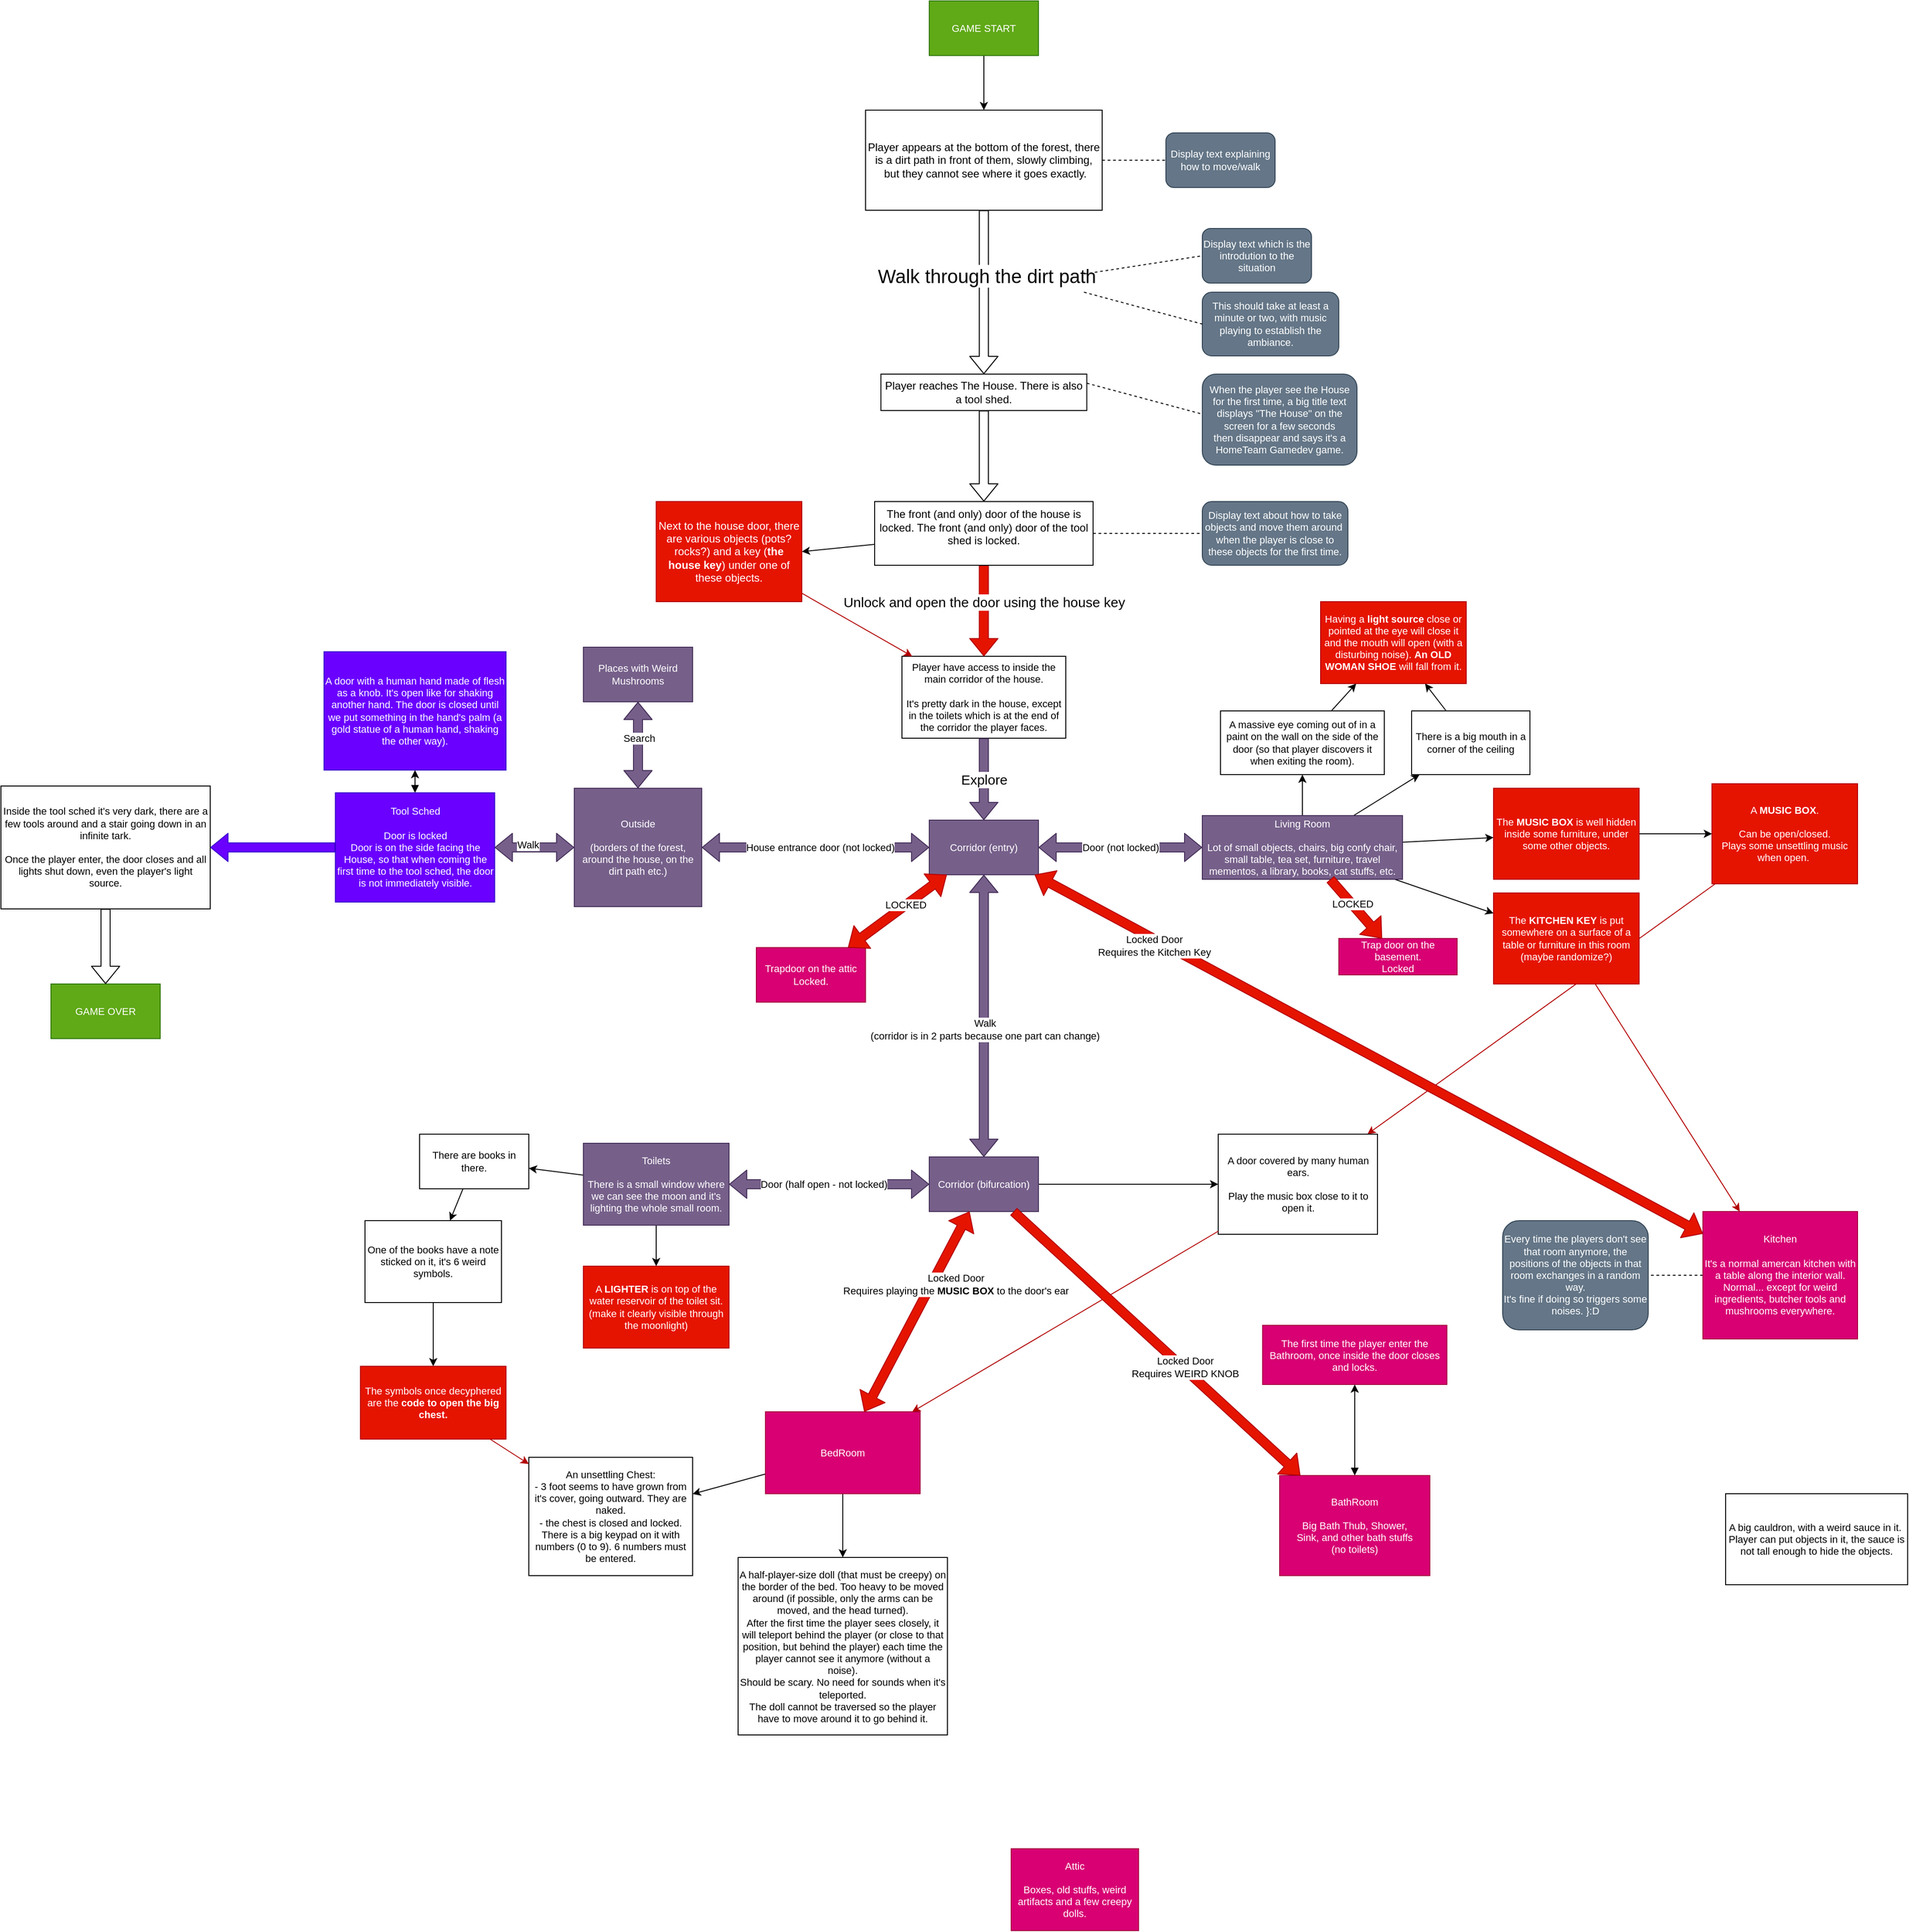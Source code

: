 <mxfile>
    <diagram id="uI9hO-N1rfZND0lMfROh" name="Page-1">
        <mxGraphModel dx="2568" dy="1800" grid="1" gridSize="10" guides="1" tooltips="1" connect="1" arrows="1" fold="1" page="1" pageScale="1" pageWidth="850" pageHeight="1100" math="0" shadow="0">
            <root>
                <mxCell id="0"/>
                <mxCell id="1" parent="0"/>
                <mxCell id="102" style="edgeStyle=none;html=1;fontSize=11;fillColor=#e51400;strokeColor=#B20000;" edge="1" parent="1" source="27" target="28">
                    <mxGeometry relative="1" as="geometry"/>
                </mxCell>
                <mxCell id="2" value="Player appears at the bottom of the forest, there is a dirt path in front of them, slowly climbing,&lt;br&gt;&amp;nbsp;but they cannot see where it goes exactly." style="rounded=0;whiteSpace=wrap;html=1;" vertex="1" parent="1">
                    <mxGeometry x="230.01" y="-110" width="260" height="110" as="geometry"/>
                </mxCell>
                <mxCell id="3" value="" style="shape=flexArrow;endArrow=classic;html=1;" edge="1" parent="1" source="2" target="4">
                    <mxGeometry width="50" height="50" relative="1" as="geometry">
                        <mxPoint x="389.99" y="410" as="sourcePoint"/>
                        <mxPoint x="439.99" y="360" as="targetPoint"/>
                    </mxGeometry>
                </mxCell>
                <mxCell id="5" value="Walk through the dirt path" style="edgeLabel;html=1;align=center;verticalAlign=middle;resizable=0;points=[];fontSize=21;" vertex="1" connectable="0" parent="3">
                    <mxGeometry x="-0.199" y="3" relative="1" as="geometry">
                        <mxPoint as="offset"/>
                    </mxGeometry>
                </mxCell>
                <mxCell id="4" value="Player reaches The House. There is also a tool shed.&lt;br&gt;" style="rounded=0;whiteSpace=wrap;html=1;" vertex="1" parent="1">
                    <mxGeometry x="246.88" y="180" width="226.25" height="40" as="geometry"/>
                </mxCell>
                <mxCell id="8" value="Display text which is the introdution to the situation" style="rounded=1;whiteSpace=wrap;html=1;fontSize=11;fillColor=#647687;fontColor=#ffffff;strokeColor=#314354;" vertex="1" parent="1">
                    <mxGeometry x="600" y="20" width="120" height="60" as="geometry"/>
                </mxCell>
                <mxCell id="9" value="" style="endArrow=none;dashed=1;html=1;fontSize=11;entryX=0;entryY=0.5;entryDx=0;entryDy=0;" edge="1" parent="1" target="8">
                    <mxGeometry width="50" height="50" relative="1" as="geometry">
                        <mxPoint x="470" y="70" as="sourcePoint"/>
                        <mxPoint x="530" y="70" as="targetPoint"/>
                    </mxGeometry>
                </mxCell>
                <mxCell id="10" value="Display text explaining how to move/walk" style="rounded=1;whiteSpace=wrap;html=1;fontSize=11;fillColor=#647687;fontColor=#ffffff;strokeColor=#314354;" vertex="1" parent="1">
                    <mxGeometry x="560" y="-85" width="120" height="60" as="geometry"/>
                </mxCell>
                <mxCell id="11" value="" style="endArrow=none;dashed=1;html=1;fontSize=11;entryX=0;entryY=0.5;entryDx=0;entryDy=0;exitX=1;exitY=0.5;exitDx=0;exitDy=0;" edge="1" parent="1" source="2" target="10">
                    <mxGeometry width="50" height="50" relative="1" as="geometry">
                        <mxPoint x="420" y="190" as="sourcePoint"/>
                        <mxPoint x="470" y="140" as="targetPoint"/>
                    </mxGeometry>
                </mxCell>
                <mxCell id="12" value="This should take at least a minute or two, with music playing to establish the ambiance." style="rounded=1;whiteSpace=wrap;html=1;fontSize=11;fillColor=#647687;fontColor=#ffffff;strokeColor=#314354;" vertex="1" parent="1">
                    <mxGeometry x="600" y="90" width="150" height="70" as="geometry"/>
                </mxCell>
                <mxCell id="13" value="" style="endArrow=none;dashed=1;html=1;fontSize=11;entryX=0;entryY=0.5;entryDx=0;entryDy=0;" edge="1" parent="1" target="12">
                    <mxGeometry width="50" height="50" relative="1" as="geometry">
                        <mxPoint x="470" y="90" as="sourcePoint"/>
                        <mxPoint x="470" y="250" as="targetPoint"/>
                    </mxGeometry>
                </mxCell>
                <mxCell id="14" value="Display text about how to take objects and move them around&amp;nbsp; when the player is close to these objects for the first time." style="rounded=1;whiteSpace=wrap;html=1;fontSize=11;fillColor=#647687;fontColor=#ffffff;strokeColor=#314354;" vertex="1" parent="1">
                    <mxGeometry x="600" y="320" width="160" height="70" as="geometry"/>
                </mxCell>
                <mxCell id="15" value="" style="endArrow=none;dashed=1;html=1;fontSize=11;exitX=1;exitY=0.5;exitDx=0;exitDy=0;entryX=0;entryY=0.5;entryDx=0;entryDy=0;" edge="1" parent="1" source="57" target="14">
                    <mxGeometry width="50" height="50" relative="1" as="geometry">
                        <mxPoint x="460" y="420" as="sourcePoint"/>
                        <mxPoint x="510" y="370" as="targetPoint"/>
                    </mxGeometry>
                </mxCell>
                <mxCell id="17" value="Player have access to inside the main corridor of the house.&lt;br&gt;&lt;br&gt;It's pretty dark in the house, except in the toilets which is at the end of the corridor the player faces." style="rounded=0;whiteSpace=wrap;html=1;fontSize=11;" vertex="1" parent="1">
                    <mxGeometry x="270" y="490" width="180" height="90" as="geometry"/>
                </mxCell>
                <mxCell id="18" value="&lt;font style=&quot;font-size: 15px&quot;&gt;Unlock and open the door using the house key&lt;/font&gt;" style="shape=flexArrow;endArrow=classic;html=1;fontSize=11;entryX=0.5;entryY=0;entryDx=0;entryDy=0;exitX=0.5;exitY=1;exitDx=0;exitDy=0;fillColor=#e51400;strokeColor=#B20000;" edge="1" parent="1" source="57" target="17">
                    <mxGeometry x="-0.2" width="50" height="50" relative="1" as="geometry">
                        <mxPoint x="420" y="550" as="sourcePoint"/>
                        <mxPoint x="470" y="500" as="targetPoint"/>
                        <mxPoint as="offset"/>
                    </mxGeometry>
                </mxCell>
                <mxCell id="21" value="An unsettling Chest:&lt;br&gt;- 3 foot seems to have grown from it's cover, going outward. They are naked.&lt;br&gt;- the chest is closed and locked. There is a big keypad on it with numbers (0 to 9). 6 numbers must be entered." style="rounded=0;whiteSpace=wrap;html=1;fontSize=11;" vertex="1" parent="1">
                    <mxGeometry x="-140" y="1370" width="180" height="130" as="geometry"/>
                </mxCell>
                <mxCell id="77" style="edgeStyle=none;html=1;fontSize=11;" edge="1" parent="1" source="22" target="76">
                    <mxGeometry relative="1" as="geometry"/>
                </mxCell>
                <mxCell id="22" value="A massive eye coming out of in a paint on the wall on the side of the door (so that player discovers it when exiting the room)." style="rounded=0;whiteSpace=wrap;html=1;fontSize=11;" vertex="1" parent="1">
                    <mxGeometry x="620" y="550" width="180" height="70" as="geometry"/>
                </mxCell>
                <mxCell id="23" value="A half-player-size doll (that must be creepy) on the border of the bed. Too heavy to be moved around (if possible, only the arms can be moved, and the head turned).&lt;br&gt;After the first time the player sees closely, it will teleport behind the player (or close to that position, but behind the player) each time the player cannot see it anymore (without a noise).&lt;br&gt;Should be scary. No need for sounds when it's teleported.&lt;br&gt;The doll cannot be traversed so the player have to move around it to go behind it." style="rounded=0;whiteSpace=wrap;html=1;fontSize=11;" vertex="1" parent="1">
                    <mxGeometry x="90" y="1480" width="230" height="195" as="geometry"/>
                </mxCell>
                <mxCell id="26" value="A big cauldron, with a weird sauce in it.&amp;nbsp;&lt;br&gt;Player can put objects in it, the sauce is not tall enough to hide the objects." style="rounded=0;whiteSpace=wrap;html=1;fontSize=11;" vertex="1" parent="1">
                    <mxGeometry x="1175" y="1410" width="200" height="100" as="geometry"/>
                </mxCell>
                <mxCell id="27" value="A &lt;b&gt;MUSIC BOX&lt;/b&gt;. &lt;br&gt;&lt;br&gt;Can be open/closed.&lt;br&gt;Plays some unsettling music when open.&amp;nbsp;" style="rounded=0;whiteSpace=wrap;html=1;fontSize=11;fillColor=#e51400;fontColor=#ffffff;strokeColor=#B20000;" vertex="1" parent="1">
                    <mxGeometry x="1160" y="630" width="160" height="110" as="geometry"/>
                </mxCell>
                <mxCell id="28" value="A door covered by many human ears.&lt;br&gt;&lt;br&gt;Play the music box close to it to open it." style="rounded=0;whiteSpace=wrap;html=1;fontSize=11;" vertex="1" parent="1">
                    <mxGeometry x="617.5" y="1015" width="175" height="110" as="geometry"/>
                </mxCell>
                <mxCell id="62" style="edgeStyle=none;html=1;fontSize=11;" edge="1" parent="1" source="29" target="22">
                    <mxGeometry relative="1" as="geometry"/>
                </mxCell>
                <mxCell id="64" style="edgeStyle=none;html=1;fontSize=11;" edge="1" parent="1" source="29" target="63">
                    <mxGeometry relative="1" as="geometry"/>
                </mxCell>
                <mxCell id="80" style="edgeStyle=none;html=1;fontSize=11;" edge="1" parent="1" source="29" target="79">
                    <mxGeometry relative="1" as="geometry"/>
                </mxCell>
                <mxCell id="101" style="edgeStyle=none;html=1;fontSize=11;" edge="1" parent="1" source="29" target="100">
                    <mxGeometry relative="1" as="geometry"/>
                </mxCell>
                <mxCell id="29" value="Living Room&lt;br&gt;&lt;br&gt;Lot of small objects, chairs, big confy chair, small table, tea set, furniture, travel mementos, a library, books, cat stuffs, etc." style="whiteSpace=wrap;html=1;fontSize=11;fillColor=#76608a;fontColor=#ffffff;strokeColor=#432D57;" vertex="1" parent="1">
                    <mxGeometry x="600" y="665" width="220" height="70" as="geometry"/>
                </mxCell>
                <mxCell id="66" style="edgeStyle=none;html=1;entryX=0.5;entryY=0;entryDx=0;entryDy=0;fontSize=11;" edge="1" parent="1" source="30" target="65">
                    <mxGeometry relative="1" as="geometry"/>
                </mxCell>
                <mxCell id="111" style="edgeStyle=none;html=1;fontSize=11;" edge="1" parent="1" source="30" target="110">
                    <mxGeometry relative="1" as="geometry"/>
                </mxCell>
                <mxCell id="30" value="Toilets&lt;br&gt;&lt;br&gt;There is a small window where we can see the moon and it's lighting the whole small room." style="whiteSpace=wrap;html=1;fontSize=11;fillColor=#76608a;fontColor=#ffffff;strokeColor=#432D57;" vertex="1" parent="1">
                    <mxGeometry x="-80" y="1025" width="160" height="90" as="geometry"/>
                </mxCell>
                <mxCell id="31" value="Corridor (entry)" style="whiteSpace=wrap;html=1;fontSize=11;fillColor=#76608a;fontColor=#ffffff;strokeColor=#432D57;" vertex="1" parent="1">
                    <mxGeometry x="300" y="670" width="120" height="60" as="geometry"/>
                </mxCell>
                <mxCell id="88" style="edgeStyle=none;html=1;entryX=0;entryY=0.5;entryDx=0;entryDy=0;fontSize=11;" edge="1" parent="1" source="32" target="28">
                    <mxGeometry relative="1" as="geometry"/>
                </mxCell>
                <mxCell id="32" value="Corridor (bifurcation)" style="whiteSpace=wrap;html=1;fontSize=11;fillColor=#76608a;fontColor=#ffffff;strokeColor=#432D57;" vertex="1" parent="1">
                    <mxGeometry x="300" y="1040" width="120" height="60" as="geometry"/>
                </mxCell>
                <mxCell id="33" value="&lt;font style=&quot;font-size: 15px&quot;&gt;Explore&lt;/font&gt;" style="shape=flexArrow;endArrow=classic;html=1;fontSize=11;entryX=0.5;entryY=0;entryDx=0;entryDy=0;exitX=0.5;exitY=1;exitDx=0;exitDy=0;fillColor=#76608a;strokeColor=#432D57;" edge="1" parent="1" source="17" target="31">
                    <mxGeometry width="50" height="50" relative="1" as="geometry">
                        <mxPoint x="510" y="630" as="sourcePoint"/>
                        <mxPoint x="360" y="660" as="targetPoint"/>
                    </mxGeometry>
                </mxCell>
                <mxCell id="36" value="" style="shape=flexArrow;endArrow=classic;startArrow=classic;html=1;fontSize=11;entryX=0.5;entryY=1;entryDx=0;entryDy=0;exitX=0.5;exitY=0;exitDx=0;exitDy=0;fillColor=#76608a;strokeColor=#432D57;" edge="1" parent="1" source="32" target="31">
                    <mxGeometry width="100" height="100" relative="1" as="geometry">
                        <mxPoint x="140" y="860" as="sourcePoint"/>
                        <mxPoint x="240" y="760" as="targetPoint"/>
                    </mxGeometry>
                </mxCell>
                <mxCell id="50" value="Walk&lt;br&gt;(corridor is in 2 parts because one part can change)" style="edgeLabel;html=1;align=center;verticalAlign=middle;resizable=0;points=[];fontSize=11;" vertex="1" connectable="0" parent="36">
                    <mxGeometry x="-0.094" y="-1" relative="1" as="geometry">
                        <mxPoint as="offset"/>
                    </mxGeometry>
                </mxCell>
                <mxCell id="37" value="Outside&lt;br&gt;&lt;br&gt;(borders of the forest, around the house, on the dirt path etc.)" style="whiteSpace=wrap;html=1;fontSize=11;fillColor=#76608a;fontColor=#ffffff;strokeColor=#432D57;" vertex="1" parent="1">
                    <mxGeometry x="-90" y="635" width="140" height="130" as="geometry"/>
                </mxCell>
                <mxCell id="38" value="" style="shape=flexArrow;endArrow=classic;startArrow=classic;html=1;fontSize=11;entryX=0;entryY=0.5;entryDx=0;entryDy=0;exitX=1;exitY=0.5;exitDx=0;exitDy=0;fillColor=#76608a;strokeColor=#432D57;" edge="1" parent="1" source="37" target="31">
                    <mxGeometry width="100" height="100" relative="1" as="geometry">
                        <mxPoint x="160" y="750" as="sourcePoint"/>
                        <mxPoint x="240" y="660" as="targetPoint"/>
                    </mxGeometry>
                </mxCell>
                <mxCell id="41" value="House entrance door (not locked)" style="edgeLabel;html=1;align=center;verticalAlign=middle;resizable=0;points=[];fontSize=11;" vertex="1" connectable="0" parent="38">
                    <mxGeometry x="-0.13" relative="1" as="geometry">
                        <mxPoint x="21" as="offset"/>
                    </mxGeometry>
                </mxCell>
                <mxCell id="39" value="" style="shape=flexArrow;endArrow=classic;startArrow=classic;html=1;fontSize=11;exitX=0;exitY=0.5;exitDx=0;exitDy=0;fillColor=#76608a;strokeColor=#432D57;" edge="1" parent="1" source="29">
                    <mxGeometry width="100" height="100" relative="1" as="geometry">
                        <mxPoint x="340" y="760" as="sourcePoint"/>
                        <mxPoint x="420" y="700" as="targetPoint"/>
                    </mxGeometry>
                </mxCell>
                <mxCell id="40" value="Door (not locked)" style="edgeLabel;html=1;align=center;verticalAlign=middle;resizable=0;points=[];fontSize=11;" vertex="1" connectable="0" parent="39">
                    <mxGeometry x="0.257" y="-2" relative="1" as="geometry">
                        <mxPoint x="23" y="2" as="offset"/>
                    </mxGeometry>
                </mxCell>
                <mxCell id="125" style="edgeStyle=none;html=1;fontSize=11;startArrow=block;" edge="1" parent="1" source="42" target="124">
                    <mxGeometry relative="1" as="geometry"/>
                </mxCell>
                <mxCell id="42" value="Tool Sched&lt;br&gt;&lt;br&gt;Door is locked&lt;br&gt;Door is on the side facing the House, so that when coming the first time to the tool sched, the door is not immediately visible." style="whiteSpace=wrap;html=1;fontSize=11;fillColor=#6a00ff;fontColor=#ffffff;strokeColor=#3700CC;" vertex="1" parent="1">
                    <mxGeometry x="-352.5" y="640" width="175" height="120" as="geometry"/>
                </mxCell>
                <mxCell id="43" value="" style="shape=flexArrow;endArrow=classic;startArrow=classic;html=1;fontSize=11;fillColor=#76608a;strokeColor=#432D57;" edge="1" parent="1" source="42" target="37">
                    <mxGeometry width="100" height="100" relative="1" as="geometry">
                        <mxPoint x="-120" y="880" as="sourcePoint"/>
                        <mxPoint x="-20" y="780" as="targetPoint"/>
                    </mxGeometry>
                </mxCell>
                <mxCell id="44" value="Walk" style="edgeLabel;html=1;align=center;verticalAlign=middle;resizable=0;points=[];fontSize=11;" vertex="1" connectable="0" parent="43">
                    <mxGeometry x="-0.178" y="3" relative="1" as="geometry">
                        <mxPoint as="offset"/>
                    </mxGeometry>
                </mxCell>
                <mxCell id="45" value="Places with Weird Mushrooms" style="whiteSpace=wrap;html=1;fontSize=11;fillColor=#76608a;fontColor=#ffffff;strokeColor=#432D57;" vertex="1" parent="1">
                    <mxGeometry x="-80" y="480" width="120" height="60" as="geometry"/>
                </mxCell>
                <mxCell id="46" value="" style="shape=flexArrow;endArrow=classic;startArrow=classic;html=1;fontSize=11;entryX=0.5;entryY=1;entryDx=0;entryDy=0;exitX=0.5;exitY=0;exitDx=0;exitDy=0;fillColor=#76608a;strokeColor=#432D57;" edge="1" parent="1" source="37" target="45">
                    <mxGeometry width="100" height="100" relative="1" as="geometry">
                        <mxPoint x="-10" y="620" as="sourcePoint"/>
                        <mxPoint x="90" y="520" as="targetPoint"/>
                    </mxGeometry>
                </mxCell>
                <mxCell id="47" value="Search" style="edgeLabel;html=1;align=center;verticalAlign=middle;resizable=0;points=[];fontSize=11;" vertex="1" connectable="0" parent="46">
                    <mxGeometry x="0.162" y="-1" relative="1" as="geometry">
                        <mxPoint as="offset"/>
                    </mxGeometry>
                </mxCell>
                <mxCell id="48" value="" style="shape=flexArrow;endArrow=classic;startArrow=classic;html=1;fontSize=11;entryX=0;entryY=0.5;entryDx=0;entryDy=0;fillColor=#76608a;strokeColor=#432D57;" edge="1" parent="1" source="30" target="32">
                    <mxGeometry width="100" height="100" relative="1" as="geometry">
                        <mxPoint x="340" y="980" as="sourcePoint"/>
                        <mxPoint x="440" y="880" as="targetPoint"/>
                    </mxGeometry>
                </mxCell>
                <mxCell id="49" value="Door (half open - not locked)" style="edgeLabel;html=1;align=center;verticalAlign=middle;resizable=0;points=[];fontSize=11;" vertex="1" connectable="0" parent="48">
                    <mxGeometry x="-0.308" relative="1" as="geometry">
                        <mxPoint x="28" as="offset"/>
                    </mxGeometry>
                </mxCell>
                <mxCell id="52" value="When the player see the House for the first time, a big title text displays &quot;The House&quot; on the screen for a few seconds&lt;br&gt;then disappear and says it's a HomeTeam Gamedev game." style="rounded=1;whiteSpace=wrap;html=1;fontSize=11;fillColor=#647687;fontColor=#ffffff;strokeColor=#314354;" vertex="1" parent="1">
                    <mxGeometry x="600" y="180" width="170" height="100" as="geometry"/>
                </mxCell>
                <mxCell id="56" value="" style="endArrow=none;dashed=1;html=1;fontSize=11;entryX=-0.01;entryY=0.435;entryDx=0;entryDy=0;entryPerimeter=0;exitX=1;exitY=0.25;exitDx=0;exitDy=0;" edge="1" parent="1" source="4" target="52">
                    <mxGeometry width="50" height="50" relative="1" as="geometry">
                        <mxPoint x="500" y="380" as="sourcePoint"/>
                        <mxPoint x="550" y="330" as="targetPoint"/>
                    </mxGeometry>
                </mxCell>
                <mxCell id="75" style="edgeStyle=none;html=1;entryX=1;entryY=0.5;entryDx=0;entryDy=0;fontSize=11;" edge="1" parent="1" source="57" target="74">
                    <mxGeometry relative="1" as="geometry"/>
                </mxCell>
                <mxCell id="57" value="&lt;span style=&quot;font-size: 12px&quot;&gt;The front (and only) door of the house is locked. The front (and only) door of the tool shed is locked.&lt;/span&gt;&lt;br style=&quot;font-size: 12px&quot;&gt;&lt;br style=&quot;font-size: 12px&quot;&gt;" style="whiteSpace=wrap;html=1;fontSize=11;" vertex="1" parent="1">
                    <mxGeometry x="240" y="320" width="240" height="70" as="geometry"/>
                </mxCell>
                <mxCell id="58" value="" style="shape=flexArrow;endArrow=classic;html=1;fontSize=11;exitX=0.5;exitY=1;exitDx=0;exitDy=0;entryX=0.5;entryY=0;entryDx=0;entryDy=0;" edge="1" parent="1" source="4" target="57">
                    <mxGeometry width="50" height="50" relative="1" as="geometry">
                        <mxPoint x="359.99" y="430" as="sourcePoint"/>
                        <mxPoint x="409.99" y="380" as="targetPoint"/>
                    </mxGeometry>
                </mxCell>
                <mxCell id="103" style="edgeStyle=none;html=1;fontSize=11;" edge="1" parent="1" source="59" target="21">
                    <mxGeometry relative="1" as="geometry"/>
                </mxCell>
                <mxCell id="104" style="edgeStyle=none;html=1;fontSize=11;" edge="1" parent="1" source="59" target="23">
                    <mxGeometry relative="1" as="geometry"/>
                </mxCell>
                <mxCell id="59" value="BedRoom" style="whiteSpace=wrap;html=1;fontSize=11;fillColor=#d80073;fontColor=#ffffff;strokeColor=#A50040;" vertex="1" parent="1">
                    <mxGeometry x="120" y="1320" width="170" height="90" as="geometry"/>
                </mxCell>
                <mxCell id="78" style="edgeStyle=none;html=1;fontSize=11;" edge="1" parent="1" source="63" target="76">
                    <mxGeometry relative="1" as="geometry"/>
                </mxCell>
                <mxCell id="63" value="There is a big mouth in a corner of the ceiling" style="whiteSpace=wrap;html=1;fontSize=11;" vertex="1" parent="1">
                    <mxGeometry x="830" y="550" width="130" height="70" as="geometry"/>
                </mxCell>
                <mxCell id="65" value="A &lt;b&gt;LIGHTER&lt;/b&gt; is on top of the water reservoir of the toilet sit.&lt;br&gt;(make it clearly visible through the moonlight)" style="whiteSpace=wrap;html=1;fontSize=11;fillColor=#e51400;fontColor=#ffffff;strokeColor=#B20000;" vertex="1" parent="1">
                    <mxGeometry x="-80" y="1160" width="160" height="90" as="geometry"/>
                </mxCell>
                <mxCell id="135" style="html=1;fontSize=11;startArrow=none;startFill=0;endArrow=none;endFill=0;dashed=1;" edge="1" parent="1" source="69" target="134">
                    <mxGeometry relative="1" as="geometry"/>
                </mxCell>
                <mxCell id="69" value="Kitchen&lt;br&gt;&lt;br&gt;It's a normal amercan kitchen with a table along the interior wall.&lt;br&gt;Normal... except for weird ingredients, butcher tools and mushrooms everywhere." style="whiteSpace=wrap;html=1;fontSize=11;fillColor=#d80073;fontColor=#ffffff;strokeColor=#A50040;" vertex="1" parent="1">
                    <mxGeometry x="1150" y="1100" width="170" height="140" as="geometry"/>
                </mxCell>
                <mxCell id="72" value="Trapdoor on the attic&lt;br&gt;Locked." style="whiteSpace=wrap;html=1;fontSize=11;fillColor=#d80073;fontColor=#ffffff;strokeColor=#A50040;" vertex="1" parent="1">
                    <mxGeometry x="110.01" y="810" width="120" height="60" as="geometry"/>
                </mxCell>
                <mxCell id="85" style="edgeStyle=none;html=1;fontSize=11;fillColor=#e51400;strokeColor=#B20000;" edge="1" parent="1" source="74" target="17">
                    <mxGeometry relative="1" as="geometry"/>
                </mxCell>
                <mxCell id="74" value="&lt;span style=&quot;font-size: 12px&quot;&gt;Next to the house door, there are various objects (pots? rocks?) and a key (&lt;b&gt;the house key&lt;/b&gt;) under one of these objects.&lt;/span&gt;" style="whiteSpace=wrap;html=1;fontSize=11;fillColor=#e51400;fontColor=#ffffff;strokeColor=#B20000;" vertex="1" parent="1">
                    <mxGeometry y="320" width="160" height="110" as="geometry"/>
                </mxCell>
                <mxCell id="76" value="Having a &lt;b&gt;light source&lt;/b&gt; close or pointed at the eye will close it and the mouth will open (with a disturbing noise). &lt;b&gt;An OLD WOMAN SHOE&lt;/b&gt;&amp;nbsp;will fall from it." style="whiteSpace=wrap;html=1;fontSize=11;fillColor=#e51400;fontColor=#ffffff;strokeColor=#B20000;" vertex="1" parent="1">
                    <mxGeometry x="730" y="430" width="160" height="90" as="geometry"/>
                </mxCell>
                <mxCell id="82" style="edgeStyle=none;html=1;fontSize=11;fillColor=#e51400;strokeColor=#B20000;" edge="1" parent="1" source="79" target="69">
                    <mxGeometry relative="1" as="geometry"/>
                </mxCell>
                <mxCell id="79" value="The &lt;b&gt;KITCHEN KEY&lt;/b&gt; is put somewhere on a surface of a table or furniture in this room (maybe randomize?)" style="whiteSpace=wrap;html=1;fontSize=11;fillColor=#e51400;fontColor=#ffffff;strokeColor=#B20000;" vertex="1" parent="1">
                    <mxGeometry x="920" y="750" width="160" height="100" as="geometry"/>
                </mxCell>
                <mxCell id="83" value="" style="shape=flexArrow;endArrow=classic;html=1;fontSize=11;fillColor=#e51400;strokeColor=#B20000;startArrow=block;" edge="1" parent="1" source="31" target="69">
                    <mxGeometry width="50" height="50" relative="1" as="geometry">
                        <mxPoint x="600" y="810" as="sourcePoint"/>
                        <mxPoint x="700" y="860" as="targetPoint"/>
                    </mxGeometry>
                </mxCell>
                <mxCell id="84" value="Locked Door&lt;br&gt;Requires the Kitchen Key" style="edgeLabel;html=1;align=center;verticalAlign=middle;resizable=0;points=[];fontSize=11;" vertex="1" connectable="0" parent="83">
                    <mxGeometry x="-0.366" y="1" relative="1" as="geometry">
                        <mxPoint x="-102" y="-46" as="offset"/>
                    </mxGeometry>
                </mxCell>
                <mxCell id="86" value="Trap door on the basement.&lt;br&gt;Locked" style="whiteSpace=wrap;html=1;fontSize=11;fillColor=#d80073;fontColor=#ffffff;strokeColor=#A50040;" vertex="1" parent="1">
                    <mxGeometry x="750" y="800" width="130" height="40" as="geometry"/>
                </mxCell>
                <mxCell id="91" style="edgeStyle=none;html=1;entryX=0.5;entryY=0;entryDx=0;entryDy=0;fontSize=11;" edge="1" parent="1" source="90" target="2">
                    <mxGeometry relative="1" as="geometry"/>
                </mxCell>
                <mxCell id="90" value="GAME START" style="whiteSpace=wrap;html=1;fontSize=11;fillColor=#60a917;strokeColor=#2D7600;fontColor=#ffffff;" vertex="1" parent="1">
                    <mxGeometry x="300.01" y="-230" width="120" height="60" as="geometry"/>
                </mxCell>
                <mxCell id="92" value="" style="shape=flexArrow;endArrow=classic;html=1;fontSize=11;fillColor=#e51400;strokeColor=#B20000;startArrow=block;" edge="1" parent="1" source="32" target="59">
                    <mxGeometry width="50" height="50" relative="1" as="geometry">
                        <mxPoint x="390.0" y="1080" as="sourcePoint"/>
                        <mxPoint x="739.6" y="1270" as="targetPoint"/>
                    </mxGeometry>
                </mxCell>
                <mxCell id="93" value="Locked Door&lt;br&gt;Requires playing the &lt;b&gt;MUSIC BOX&lt;/b&gt; to the door's ear" style="edgeLabel;html=1;align=center;verticalAlign=middle;resizable=0;points=[];fontSize=11;" vertex="1" connectable="0" parent="92">
                    <mxGeometry x="-0.366" y="1" relative="1" as="geometry">
                        <mxPoint x="20" y="9" as="offset"/>
                    </mxGeometry>
                </mxCell>
                <mxCell id="94" value="" style="edgeStyle=none;html=1;fontSize=11;fillColor=#e51400;strokeColor=#B20000;" edge="1" parent="1" source="28" target="59">
                    <mxGeometry relative="1" as="geometry">
                        <mxPoint x="915.2" y="1015" as="sourcePoint"/>
                        <mxPoint x="820.0" y="1185" as="targetPoint"/>
                    </mxGeometry>
                </mxCell>
                <mxCell id="95" value="" style="shape=flexArrow;endArrow=classic;html=1;fontSize=11;fillColor=#e51400;strokeColor=#B20000;startArrow=block;" edge="1" parent="1" source="31" target="72">
                    <mxGeometry width="50" height="50" relative="1" as="geometry">
                        <mxPoint x="380" y="800" as="sourcePoint"/>
                        <mxPoint x="430" y="750" as="targetPoint"/>
                    </mxGeometry>
                </mxCell>
                <mxCell id="96" value="LOCKED" style="edgeLabel;html=1;align=center;verticalAlign=middle;resizable=0;points=[];fontSize=11;" vertex="1" connectable="0" parent="95">
                    <mxGeometry x="-0.169" relative="1" as="geometry">
                        <mxPoint as="offset"/>
                    </mxGeometry>
                </mxCell>
                <mxCell id="97" value="" style="shape=flexArrow;endArrow=classic;html=1;fontSize=11;fillColor=#e51400;strokeColor=#B20000;" edge="1" parent="1" source="29" target="86">
                    <mxGeometry width="50" height="50" relative="1" as="geometry">
                        <mxPoint x="750" y="735" as="sourcePoint"/>
                        <mxPoint x="655" y="795" as="targetPoint"/>
                    </mxGeometry>
                </mxCell>
                <mxCell id="98" value="LOCKED" style="edgeLabel;html=1;align=center;verticalAlign=middle;resizable=0;points=[];fontSize=11;" vertex="1" connectable="0" parent="97">
                    <mxGeometry x="-0.169" relative="1" as="geometry">
                        <mxPoint as="offset"/>
                    </mxGeometry>
                </mxCell>
                <mxCell id="105" style="edgeStyle=none;html=1;fontSize=11;" edge="1" parent="1" source="100" target="27">
                    <mxGeometry relative="1" as="geometry"/>
                </mxCell>
                <mxCell id="100" value="The &lt;b&gt;MUSIC BOX&lt;/b&gt; is well hidden inside some furniture, under some other objects." style="whiteSpace=wrap;html=1;fontSize=11;fillColor=#e51400;fontColor=#ffffff;strokeColor=#B20000;" vertex="1" parent="1">
                    <mxGeometry x="920" y="635" width="160" height="100" as="geometry"/>
                </mxCell>
                <mxCell id="120" value="" style="edgeStyle=none;html=1;fontSize=11;startArrow=block;" edge="1" parent="1" source="106" target="119">
                    <mxGeometry relative="1" as="geometry"/>
                </mxCell>
                <mxCell id="106" value="BathRoom&lt;br&gt;&lt;br&gt;Big Bath Thub, Shower,&lt;br&gt;Sink, and other bath stuffs&lt;br&gt;(no toilets)" style="whiteSpace=wrap;html=1;fontSize=11;fillColor=#d80073;fontColor=#ffffff;strokeColor=#A50040;" vertex="1" parent="1">
                    <mxGeometry x="685" y="1390" width="165" height="110" as="geometry"/>
                </mxCell>
                <mxCell id="107" value="" style="shape=flexArrow;endArrow=classic;html=1;fontSize=11;fillColor=#e51400;strokeColor=#B20000;" edge="1" parent="1" source="32" target="106">
                    <mxGeometry width="50" height="50" relative="1" as="geometry">
                        <mxPoint x="420.488" y="1110" as="sourcePoint"/>
                        <mxPoint x="639.268" y="1240" as="targetPoint"/>
                    </mxGeometry>
                </mxCell>
                <mxCell id="108" value="Locked Door&lt;br&gt;Requires WEIRD KNOB" style="edgeLabel;html=1;align=center;verticalAlign=middle;resizable=0;points=[];fontSize=11;" vertex="1" connectable="0" parent="107">
                    <mxGeometry x="-0.366" y="1" relative="1" as="geometry">
                        <mxPoint x="87" y="79" as="offset"/>
                    </mxGeometry>
                </mxCell>
                <mxCell id="114" style="edgeStyle=none;html=1;fontSize=11;" edge="1" parent="1" source="110" target="112">
                    <mxGeometry relative="1" as="geometry"/>
                </mxCell>
                <mxCell id="110" value="There are books in there.&lt;br&gt;" style="whiteSpace=wrap;html=1;fontSize=11;" vertex="1" parent="1">
                    <mxGeometry x="-260" y="1015" width="120" height="60" as="geometry"/>
                </mxCell>
                <mxCell id="116" style="edgeStyle=none;html=1;fontSize=11;" edge="1" parent="1" source="112" target="115">
                    <mxGeometry relative="1" as="geometry"/>
                </mxCell>
                <mxCell id="112" value="One of the books have a note sticked on it, it's 6 weird symbols." style="whiteSpace=wrap;html=1;fontSize=11;" vertex="1" parent="1">
                    <mxGeometry x="-320" y="1110" width="150" height="90" as="geometry"/>
                </mxCell>
                <mxCell id="117" style="edgeStyle=none;html=1;fontSize=11;fillColor=#e51400;strokeColor=#B20000;" edge="1" parent="1" source="115" target="21">
                    <mxGeometry relative="1" as="geometry"/>
                </mxCell>
                <mxCell id="115" value="The symbols once decyphered are the&lt;b&gt; code to open the big chest.&lt;/b&gt;" style="whiteSpace=wrap;html=1;fontSize=11;fillColor=#e51400;fontColor=#ffffff;strokeColor=#B20000;" vertex="1" parent="1">
                    <mxGeometry x="-325" y="1270" width="160" height="80" as="geometry"/>
                </mxCell>
                <mxCell id="119" value="The first time the player enter the Bathroom, once inside the door closes and locks." style="whiteSpace=wrap;html=1;fontSize=11;fillColor=#d80073;strokeColor=#A50040;fontColor=#ffffff;" vertex="1" parent="1">
                    <mxGeometry x="666.25" y="1225" width="202.5" height="65" as="geometry"/>
                </mxCell>
                <mxCell id="121" value="Attic&lt;br&gt;&lt;br&gt;Boxes, old stuffs, weird artifacts and a few creepy dolls.&lt;br&gt;" style="whiteSpace=wrap;html=1;fontSize=11;fillColor=#d80073;fontColor=#ffffff;strokeColor=#A50040;" vertex="1" parent="1">
                    <mxGeometry x="390" y="1800" width="140" height="90" as="geometry"/>
                </mxCell>
                <mxCell id="124" value="A door with a human hand made of flesh as a knob. It's open like for shaking another hand. The door is closed until we put something in the hand's palm (a gold statue of a human hand, shaking the other way)." style="rounded=0;whiteSpace=wrap;html=1;fontSize=11;fillColor=#6a00ff;fontColor=#ffffff;strokeColor=#3700CC;" vertex="1" parent="1">
                    <mxGeometry x="-365" y="485" width="200" height="130" as="geometry"/>
                </mxCell>
                <mxCell id="126" value="Inside the tool sched it's very dark, there are a few tools around and a stair going down in an infinite tark.&lt;br&gt;&lt;br&gt;Once the player enter, the door closes and all lights shut down, even the player's light source." style="whiteSpace=wrap;html=1;fontSize=11;" vertex="1" parent="1">
                    <mxGeometry x="-720" y="632.5" width="230" height="135" as="geometry"/>
                </mxCell>
                <mxCell id="127" value="" style="shape=flexArrow;endArrow=classic;html=1;fontSize=11;fillColor=#6a00ff;strokeColor=#3700CC;" edge="1" parent="1" source="42" target="126">
                    <mxGeometry width="50" height="50" relative="1" as="geometry">
                        <mxPoint x="-260" y="700" as="sourcePoint"/>
                        <mxPoint x="-380" y="680" as="targetPoint"/>
                    </mxGeometry>
                </mxCell>
                <mxCell id="129" value="GAME OVER" style="whiteSpace=wrap;html=1;fontSize=11;fillColor=#60a917;fontColor=#ffffff;strokeColor=#2D7600;" vertex="1" parent="1">
                    <mxGeometry x="-665" y="850" width="120" height="60" as="geometry"/>
                </mxCell>
                <mxCell id="132" value="" style="shape=flexArrow;endArrow=classic;html=1;fontSize=11;" edge="1" parent="1" source="126" target="129">
                    <mxGeometry width="50" height="50" relative="1" as="geometry">
                        <mxPoint x="-665" y="830" as="sourcePoint"/>
                        <mxPoint x="-615" y="780" as="targetPoint"/>
                    </mxGeometry>
                </mxCell>
                <mxCell id="134" value="Every time the players don't see that room anymore, the positions of the objects in that room exchanges in a random way.&lt;br&gt;It's fine if doing so triggers some noises. }:D" style="rounded=1;whiteSpace=wrap;html=1;fontSize=11;fillColor=#647687;fontColor=#ffffff;strokeColor=#314354;" vertex="1" parent="1">
                    <mxGeometry x="930" y="1110" width="160" height="120" as="geometry"/>
                </mxCell>
            </root>
        </mxGraphModel>
    </diagram>
</mxfile>